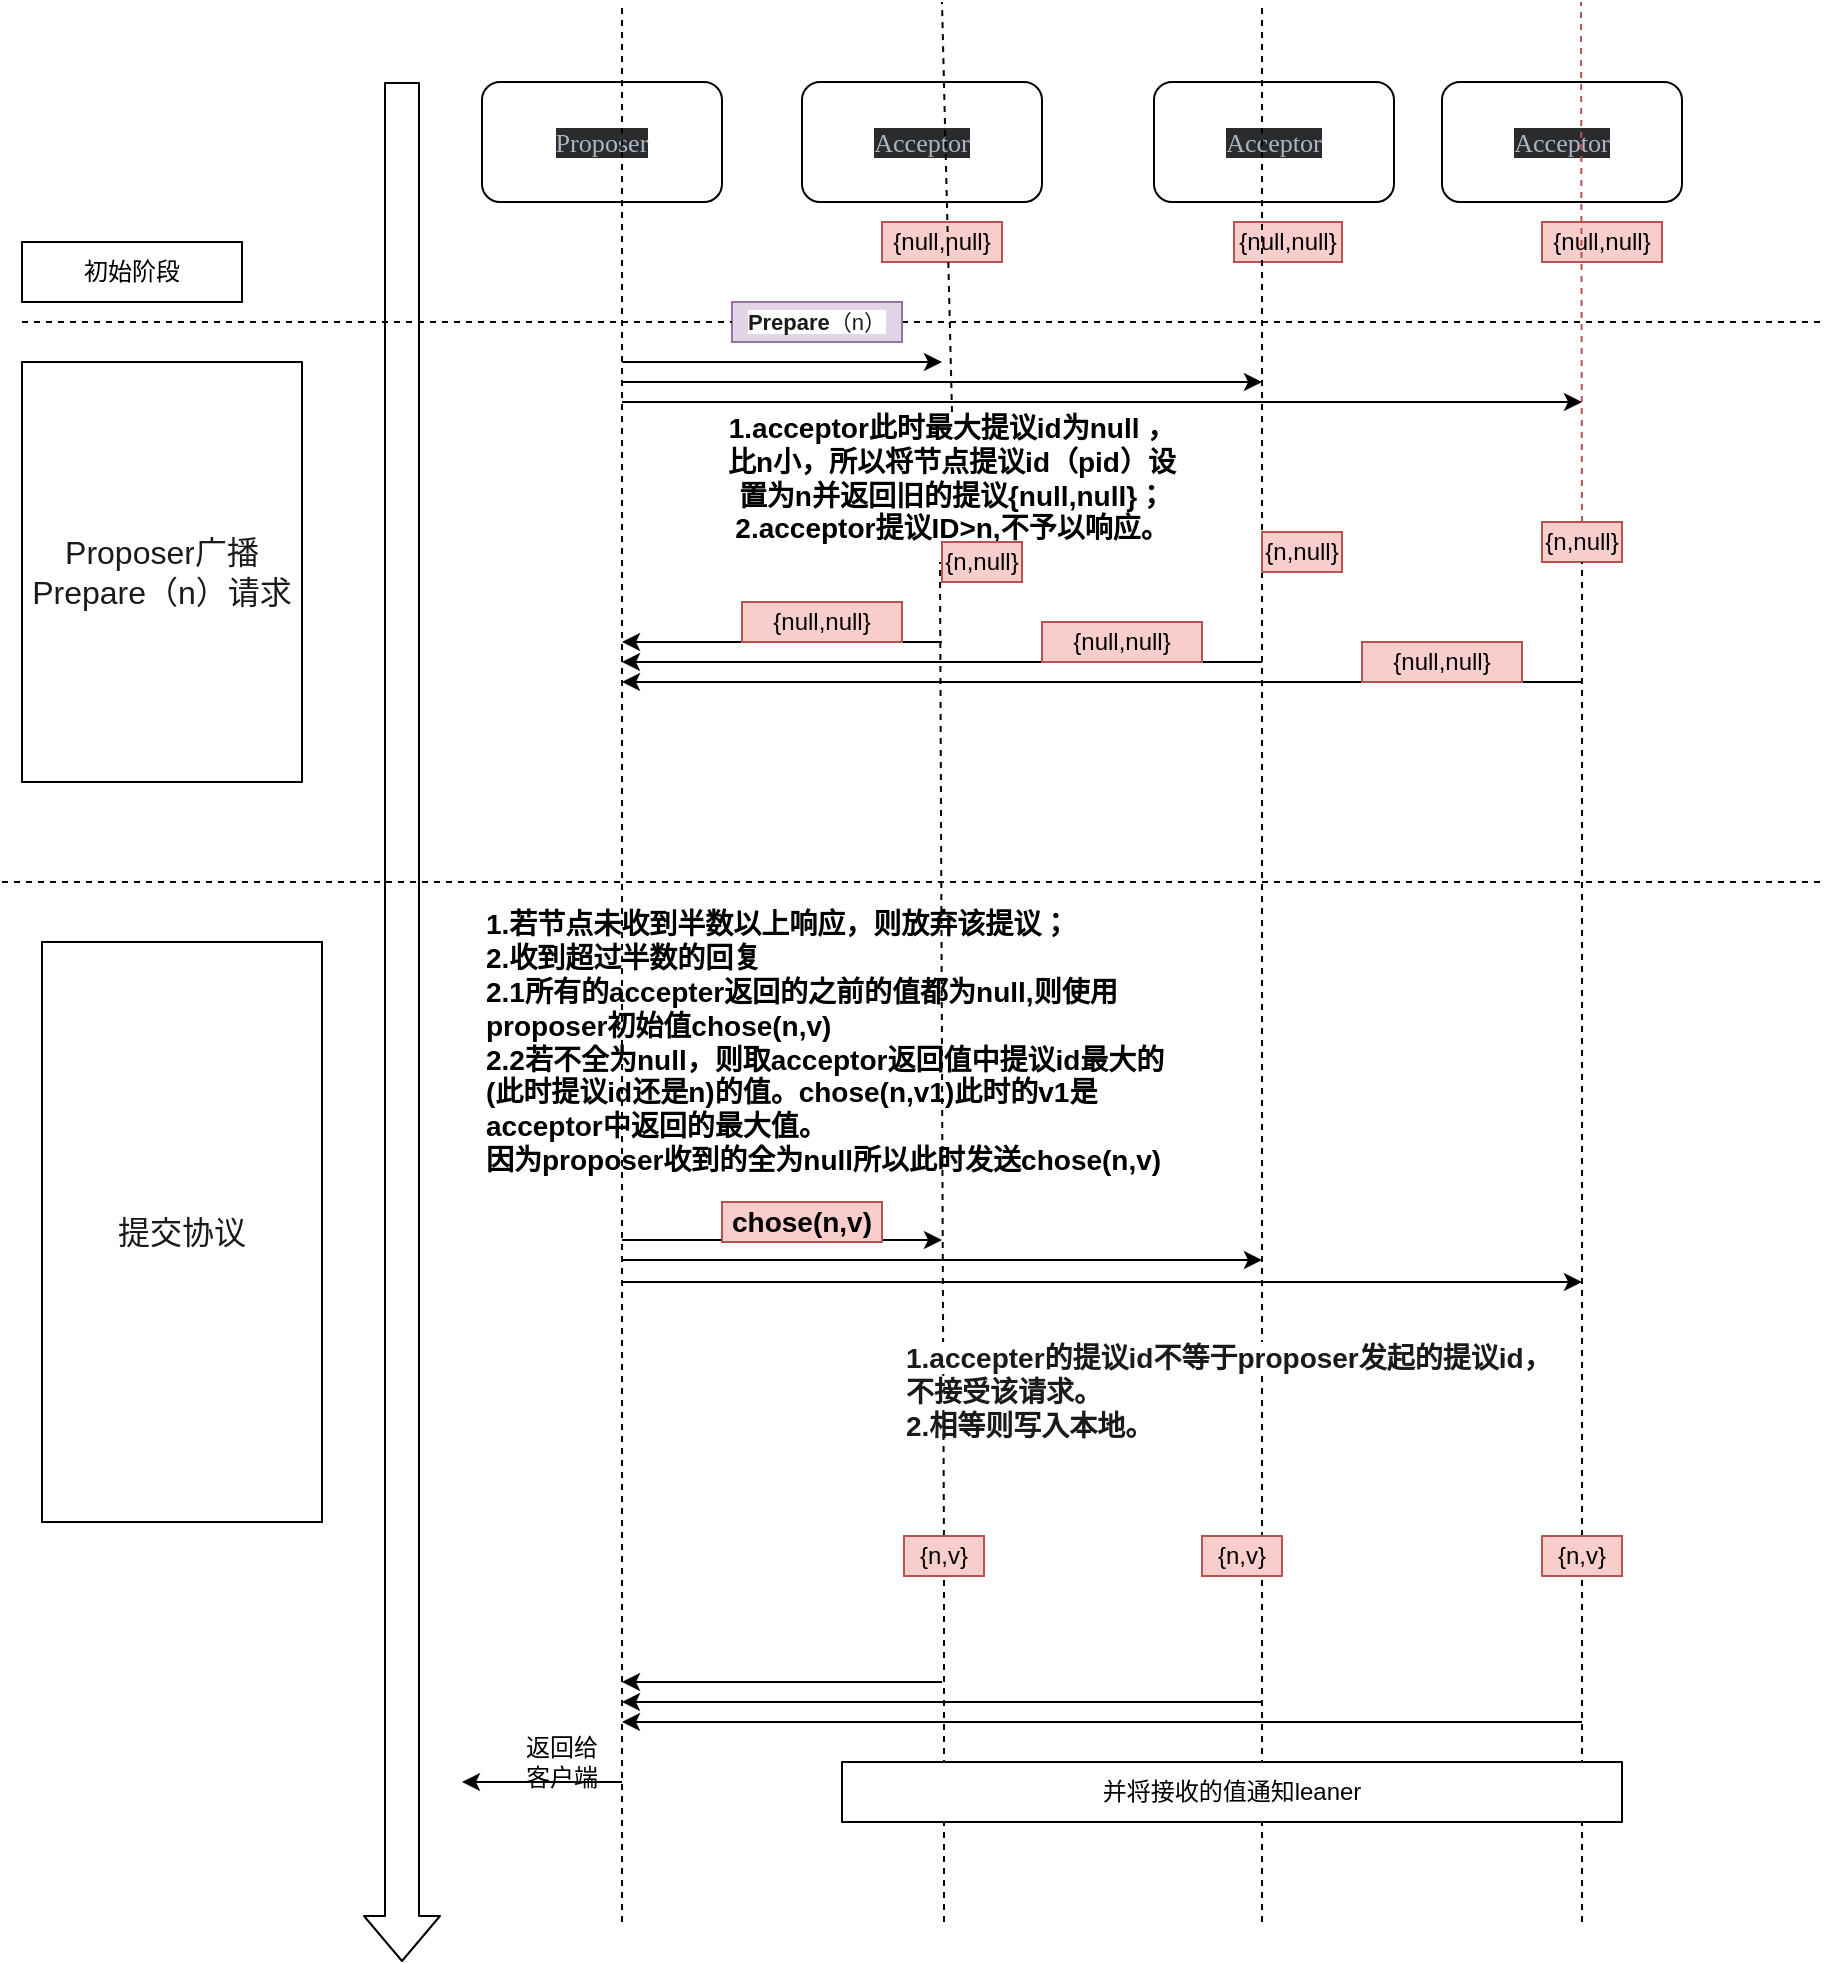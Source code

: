 <mxfile version="12.9.7" type="github">
  <diagram id="-iiCeYNtMU6fgaRHBpvb" name="Page-1">
    <mxGraphModel dx="1141" dy="565" grid="1" gridSize="10" guides="1" tooltips="1" connect="1" arrows="1" fold="1" page="1" pageScale="1" pageWidth="1169" pageHeight="1654" math="0" shadow="0">
      <root>
        <mxCell id="0" />
        <mxCell id="1" parent="0" />
        <mxCell id="RpWfjzz3jhVVTWJDjWZ9-1" value="&lt;pre style=&quot;background-color: #2b2b2b ; color: #a9b7c6 ; font-family: &amp;#34;consolas&amp;#34; ; font-size: 9.8pt&quot;&gt;Proposer&lt;/pre&gt;" style="rounded=1;whiteSpace=wrap;html=1;" parent="1" vertex="1">
          <mxGeometry x="250" y="80" width="120" height="60" as="geometry" />
        </mxCell>
        <mxCell id="RpWfjzz3jhVVTWJDjWZ9-6" value="&lt;pre style=&quot;background-color: #2b2b2b ; color: #a9b7c6 ; font-family: &amp;#34;consolas&amp;#34; ; font-size: 9.8pt&quot;&gt;&lt;pre style=&quot;font-family: &amp;#34;consolas&amp;#34; ; font-size: 9.8pt&quot;&gt;Acceptor&lt;/pre&gt;&lt;/pre&gt;" style="rounded=1;whiteSpace=wrap;html=1;" parent="1" vertex="1">
          <mxGeometry x="410" y="80" width="120" height="60" as="geometry" />
        </mxCell>
        <mxCell id="RpWfjzz3jhVVTWJDjWZ9-7" value="&lt;pre style=&quot;background-color: #2b2b2b ; color: #a9b7c6 ; font-family: &amp;#34;consolas&amp;#34; ; font-size: 9.8pt&quot;&gt;&lt;pre style=&quot;font-family: &amp;#34;consolas&amp;#34; ; font-size: 9.8pt&quot;&gt;Acceptor&lt;/pre&gt;&lt;/pre&gt;" style="rounded=1;whiteSpace=wrap;html=1;" parent="1" vertex="1">
          <mxGeometry x="586" y="80" width="120" height="60" as="geometry" />
        </mxCell>
        <mxCell id="RpWfjzz3jhVVTWJDjWZ9-8" value="" style="shape=flexArrow;endArrow=classic;html=1;width=17;endSize=7.17;" parent="1" edge="1">
          <mxGeometry width="50" height="50" relative="1" as="geometry">
            <mxPoint x="210" y="80" as="sourcePoint" />
            <mxPoint x="210" y="1020" as="targetPoint" />
          </mxGeometry>
        </mxCell>
        <mxCell id="RpWfjzz3jhVVTWJDjWZ9-9" value="" style="endArrow=none;dashed=1;html=1;" parent="1" source="RpWfjzz3jhVVTWJDjWZ9-34" edge="1">
          <mxGeometry width="50" height="50" relative="1" as="geometry">
            <mxPoint x="20" y="200" as="sourcePoint" />
            <mxPoint x="920" y="200" as="targetPoint" />
          </mxGeometry>
        </mxCell>
        <mxCell id="RpWfjzz3jhVVTWJDjWZ9-10" value="&lt;pre style=&quot;background-color: #2b2b2b ; color: #a9b7c6 ; font-family: &amp;#34;consolas&amp;#34; ; font-size: 9.8pt&quot;&gt;&lt;pre style=&quot;font-family: &amp;#34;consolas&amp;#34; ; font-size: 9.8pt&quot;&gt;Acceptor&lt;/pre&gt;&lt;/pre&gt;" style="rounded=1;whiteSpace=wrap;html=1;" parent="1" vertex="1">
          <mxGeometry x="730" y="80" width="120" height="60" as="geometry" />
        </mxCell>
        <mxCell id="RpWfjzz3jhVVTWJDjWZ9-12" value="初始阶段" style="rounded=0;whiteSpace=wrap;html=1;" parent="1" vertex="1">
          <mxGeometry x="20" y="160" width="110" height="30" as="geometry" />
        </mxCell>
        <mxCell id="RpWfjzz3jhVVTWJDjWZ9-13" value="{null,null}" style="text;html=1;strokeColor=#b85450;fillColor=#f8cecc;align=center;verticalAlign=middle;whiteSpace=wrap;rounded=0;" parent="1" vertex="1">
          <mxGeometry x="450" y="150" width="60" height="20" as="geometry" />
        </mxCell>
        <mxCell id="RpWfjzz3jhVVTWJDjWZ9-15" value="{null,null}" style="text;html=1;strokeColor=#b85450;fillColor=#f8cecc;align=center;verticalAlign=middle;whiteSpace=wrap;rounded=0;" parent="1" vertex="1">
          <mxGeometry x="626" y="150" width="54" height="20" as="geometry" />
        </mxCell>
        <mxCell id="RpWfjzz3jhVVTWJDjWZ9-16" value="{null,null}" style="text;html=1;strokeColor=#b85450;fillColor=#f8cecc;align=center;verticalAlign=middle;whiteSpace=wrap;rounded=0;" parent="1" vertex="1">
          <mxGeometry x="780" y="150" width="60" height="20" as="geometry" />
        </mxCell>
        <mxCell id="RpWfjzz3jhVVTWJDjWZ9-18" value="&lt;span style=&quot;color: rgb(26 , 26 , 26) ; font-family: , &amp;#34;blinkmacsystemfont&amp;#34; , &amp;#34;helvetica neue&amp;#34; , &amp;#34;pingfang sc&amp;#34; , &amp;#34;microsoft yahei&amp;#34; , &amp;#34;source han sans sc&amp;#34; , &amp;#34;noto sans cjk sc&amp;#34; , &amp;#34;wenquanyi micro hei&amp;#34; , sans-serif ; font-size: medium ; text-align: left ; background-color: rgb(255 , 255 , 255)&quot;&gt;Proposer&lt;/span&gt;&lt;span style=&quot;color: rgb(26 , 26 , 26) ; font-family: , &amp;#34;blinkmacsystemfont&amp;#34; , &amp;#34;helvetica neue&amp;#34; , &amp;#34;pingfang sc&amp;#34; , &amp;#34;microsoft yahei&amp;#34; , &amp;#34;source han sans sc&amp;#34; , &amp;#34;noto sans cjk sc&amp;#34; , &amp;#34;wenquanyi micro hei&amp;#34; , sans-serif ; font-size: medium ; text-align: left ; background-color: rgb(255 , 255 , 255)&quot;&gt;广播Prepare（n）请求&lt;/span&gt;" style="rounded=0;whiteSpace=wrap;html=1;" parent="1" vertex="1">
          <mxGeometry x="20" y="220" width="140" height="210" as="geometry" />
        </mxCell>
        <mxCell id="RpWfjzz3jhVVTWJDjWZ9-19" value="" style="endArrow=none;dashed=1;html=1;" parent="1" edge="1">
          <mxGeometry width="50" height="50" relative="1" as="geometry">
            <mxPoint x="320" y="1000" as="sourcePoint" />
            <mxPoint x="320" y="40" as="targetPoint" />
          </mxGeometry>
        </mxCell>
        <mxCell id="RpWfjzz3jhVVTWJDjWZ9-20" value="" style="endArrow=none;dashed=1;html=1;exitX=0.5;exitY=0;exitDx=0;exitDy=0;" parent="1" source="RpWfjzz3jhVVTWJDjWZ9-26" edge="1">
          <mxGeometry width="50" height="50" relative="1" as="geometry">
            <mxPoint x="480" y="912.4" as="sourcePoint" />
            <mxPoint x="480" y="40" as="targetPoint" />
          </mxGeometry>
        </mxCell>
        <mxCell id="RpWfjzz3jhVVTWJDjWZ9-21" value="" style="endArrow=none;dashed=1;html=1;" parent="1" edge="1">
          <mxGeometry width="50" height="50" relative="1" as="geometry">
            <mxPoint x="640" y="1000" as="sourcePoint" />
            <mxPoint x="640" y="40" as="targetPoint" />
          </mxGeometry>
        </mxCell>
        <mxCell id="RpWfjzz3jhVVTWJDjWZ9-22" value="" style="endArrow=none;dashed=1;html=1;fillColor=#f8cecc;strokeColor=#b85450;" parent="1" source="RpWfjzz3jhVVTWJDjWZ9-31" edge="1">
          <mxGeometry width="50" height="50" relative="1" as="geometry">
            <mxPoint x="799.5" y="912.4" as="sourcePoint" />
            <mxPoint x="799.5" y="40" as="targetPoint" />
          </mxGeometry>
        </mxCell>
        <mxCell id="RpWfjzz3jhVVTWJDjWZ9-23" value="" style="endArrow=classic;html=1;" parent="1" edge="1">
          <mxGeometry width="50" height="50" relative="1" as="geometry">
            <mxPoint x="320" y="220" as="sourcePoint" />
            <mxPoint x="480" y="220" as="targetPoint" />
          </mxGeometry>
        </mxCell>
        <mxCell id="RpWfjzz3jhVVTWJDjWZ9-24" value="" style="endArrow=classic;html=1;" parent="1" edge="1">
          <mxGeometry width="50" height="50" relative="1" as="geometry">
            <mxPoint x="320" y="230" as="sourcePoint" />
            <mxPoint x="640" y="230" as="targetPoint" />
          </mxGeometry>
        </mxCell>
        <mxCell id="RpWfjzz3jhVVTWJDjWZ9-25" value="" style="endArrow=classic;html=1;" parent="1" edge="1">
          <mxGeometry width="50" height="50" relative="1" as="geometry">
            <mxPoint x="320" y="240" as="sourcePoint" />
            <mxPoint x="800" y="240" as="targetPoint" />
          </mxGeometry>
        </mxCell>
        <mxCell id="RpWfjzz3jhVVTWJDjWZ9-26" value="&lt;b&gt;&lt;font style=&quot;font-size: 14px&quot;&gt;1.acceptor此时最大提议id为null ，比n小，所以将节点提议id（pid）设置为n并返回旧的提议{null,null}；&lt;br&gt;2.acceptor提议ID&amp;gt;n,不予以响应。&lt;/font&gt;&lt;/b&gt;" style="text;html=1;strokeColor=none;fillColor=none;align=center;verticalAlign=middle;whiteSpace=wrap;rounded=0;" parent="1" vertex="1">
          <mxGeometry x="370" y="245" width="230" height="65" as="geometry" />
        </mxCell>
        <mxCell id="RpWfjzz3jhVVTWJDjWZ9-28" value="" style="endArrow=none;dashed=1;html=1;" parent="1" source="zCkBBn80BIB9SUqrNCb9-8" edge="1">
          <mxGeometry width="50" height="50" relative="1" as="geometry">
            <mxPoint x="479" y="912.4" as="sourcePoint" />
            <mxPoint x="479" y="320" as="targetPoint" />
          </mxGeometry>
        </mxCell>
        <mxCell id="RpWfjzz3jhVVTWJDjWZ9-29" value="{n,null}" style="text;html=1;strokeColor=#b85450;fillColor=#f8cecc;align=center;verticalAlign=middle;whiteSpace=wrap;rounded=0;" parent="1" vertex="1">
          <mxGeometry x="480" y="310" width="40" height="20" as="geometry" />
        </mxCell>
        <mxCell id="RpWfjzz3jhVVTWJDjWZ9-30" value="{n,null}" style="text;html=1;strokeColor=#b85450;fillColor=#f8cecc;align=center;verticalAlign=middle;whiteSpace=wrap;rounded=0;" parent="1" vertex="1">
          <mxGeometry x="640" y="305" width="40" height="20" as="geometry" />
        </mxCell>
        <mxCell id="RpWfjzz3jhVVTWJDjWZ9-31" value="{n,null}" style="text;html=1;strokeColor=#b85450;fillColor=#f8cecc;align=center;verticalAlign=middle;whiteSpace=wrap;rounded=0;" parent="1" vertex="1">
          <mxGeometry x="780" y="300" width="40" height="20" as="geometry" />
        </mxCell>
        <mxCell id="RpWfjzz3jhVVTWJDjWZ9-32" value="" style="endArrow=none;dashed=1;html=1;" parent="1" source="zCkBBn80BIB9SUqrNCb9-11" target="RpWfjzz3jhVVTWJDjWZ9-31" edge="1">
          <mxGeometry width="50" height="50" relative="1" as="geometry">
            <mxPoint x="799.5" y="912.4" as="sourcePoint" />
            <mxPoint x="799.5" y="40" as="targetPoint" />
          </mxGeometry>
        </mxCell>
        <mxCell id="RpWfjzz3jhVVTWJDjWZ9-34" value="&lt;span style=&quot;color: rgb(26 , 26 , 26) ; text-align: left ; background-color: rgb(255 , 255 , 255) ; font-size: 11px&quot;&gt;&lt;b&gt;Prepare&lt;/b&gt;（n）&lt;/span&gt;" style="text;html=1;strokeColor=#9673a6;fillColor=#e1d5e7;align=center;verticalAlign=middle;whiteSpace=wrap;rounded=0;" parent="1" vertex="1">
          <mxGeometry x="375" y="190" width="85" height="20" as="geometry" />
        </mxCell>
        <mxCell id="RpWfjzz3jhVVTWJDjWZ9-35" value="" style="endArrow=none;dashed=1;html=1;" parent="1" target="RpWfjzz3jhVVTWJDjWZ9-34" edge="1">
          <mxGeometry width="50" height="50" relative="1" as="geometry">
            <mxPoint x="20" y="200" as="sourcePoint" />
            <mxPoint x="920" y="200" as="targetPoint" />
          </mxGeometry>
        </mxCell>
        <mxCell id="RpWfjzz3jhVVTWJDjWZ9-36" value="" style="endArrow=classic;html=1;" parent="1" edge="1">
          <mxGeometry width="50" height="50" relative="1" as="geometry">
            <mxPoint x="480" y="360" as="sourcePoint" />
            <mxPoint x="320" y="360" as="targetPoint" />
          </mxGeometry>
        </mxCell>
        <mxCell id="RpWfjzz3jhVVTWJDjWZ9-37" value="" style="endArrow=classic;html=1;" parent="1" edge="1">
          <mxGeometry width="50" height="50" relative="1" as="geometry">
            <mxPoint x="640" y="370" as="sourcePoint" />
            <mxPoint x="320" y="370" as="targetPoint" />
          </mxGeometry>
        </mxCell>
        <mxCell id="RpWfjzz3jhVVTWJDjWZ9-38" value="" style="endArrow=classic;html=1;" parent="1" edge="1">
          <mxGeometry width="50" height="50" relative="1" as="geometry">
            <mxPoint x="800" y="380" as="sourcePoint" />
            <mxPoint x="320" y="380" as="targetPoint" />
          </mxGeometry>
        </mxCell>
        <mxCell id="RpWfjzz3jhVVTWJDjWZ9-39" value="{null,null}" style="text;html=1;strokeColor=#b85450;fillColor=#f8cecc;align=center;verticalAlign=middle;whiteSpace=wrap;rounded=0;" parent="1" vertex="1">
          <mxGeometry x="380" y="340" width="80" height="20" as="geometry" />
        </mxCell>
        <mxCell id="RpWfjzz3jhVVTWJDjWZ9-41" value="{null,null}" style="text;html=1;strokeColor=#b85450;fillColor=#f8cecc;align=center;verticalAlign=middle;whiteSpace=wrap;rounded=0;" parent="1" vertex="1">
          <mxGeometry x="530" y="350" width="80" height="20" as="geometry" />
        </mxCell>
        <mxCell id="RpWfjzz3jhVVTWJDjWZ9-42" value="{null,null}" style="text;html=1;strokeColor=#b85450;fillColor=#f8cecc;align=center;verticalAlign=middle;whiteSpace=wrap;rounded=0;" parent="1" vertex="1">
          <mxGeometry x="690" y="360" width="80" height="20" as="geometry" />
        </mxCell>
        <mxCell id="RpWfjzz3jhVVTWJDjWZ9-43" value="" style="endArrow=none;dashed=1;html=1;" parent="1" edge="1">
          <mxGeometry width="50" height="50" relative="1" as="geometry">
            <mxPoint x="10" y="480" as="sourcePoint" />
            <mxPoint x="920" y="480" as="targetPoint" />
          </mxGeometry>
        </mxCell>
        <mxCell id="RpWfjzz3jhVVTWJDjWZ9-44" value="&lt;div style=&quot;text-align: left&quot;&gt;&lt;font color=&quot;#1a1a1a&quot; size=&quot;3&quot;&gt;&lt;span style=&quot;background-color: rgb(255 , 255 , 255)&quot;&gt;提交协议&lt;/span&gt;&lt;/font&gt;&lt;/div&gt;" style="rounded=0;whiteSpace=wrap;html=1;" parent="1" vertex="1">
          <mxGeometry x="30" y="510" width="140" height="290" as="geometry" />
        </mxCell>
        <mxCell id="RpWfjzz3jhVVTWJDjWZ9-45" value="&lt;b&gt;&lt;font style=&quot;font-size: 14px&quot;&gt;1.若节点未收到半数以上响应，则放弃该提议；&lt;br&gt;&lt;div&gt;&lt;b style=&quot;font-size: 12px&quot;&gt;&lt;font style=&quot;font-size: 14px&quot;&gt;2.收到超过半数的回复&lt;/font&gt;&lt;/b&gt;&lt;/div&gt;&lt;div&gt;&lt;b style=&quot;font-size: 12px&quot;&gt;&lt;font style=&quot;font-size: 14px&quot;&gt;2.1所有的accepter返回的之前的值都为null,则使用proposer初始值chose(n,v)&lt;/font&gt;&lt;/b&gt;&lt;/div&gt;&lt;div&gt;&lt;b style=&quot;font-size: 12px&quot;&gt;&lt;font style=&quot;font-size: 14px&quot;&gt;2.2若不全为null，则取acceptor返回值中提议id最大的(此时提议id还是n)的值。chose(n,v1)此时的v1是acceptor中返回的最大值。&lt;/font&gt;&lt;/b&gt;&lt;/div&gt;&lt;div&gt;因为proposer收到的全为null所以此时发送chose(n,v)&lt;/div&gt;&lt;/font&gt;&lt;/b&gt;" style="text;html=1;strokeColor=none;fillColor=none;align=left;verticalAlign=middle;whiteSpace=wrap;rounded=0;" parent="1" vertex="1">
          <mxGeometry x="250" y="480" width="350" height="160" as="geometry" />
        </mxCell>
        <mxCell id="zCkBBn80BIB9SUqrNCb9-2" value="" style="endArrow=classic;html=1;" parent="1" edge="1">
          <mxGeometry width="50" height="50" relative="1" as="geometry">
            <mxPoint x="320" y="659" as="sourcePoint" />
            <mxPoint x="480" y="659" as="targetPoint" />
          </mxGeometry>
        </mxCell>
        <mxCell id="zCkBBn80BIB9SUqrNCb9-3" value="" style="endArrow=classic;html=1;" parent="1" edge="1">
          <mxGeometry width="50" height="50" relative="1" as="geometry">
            <mxPoint x="320" y="669" as="sourcePoint" />
            <mxPoint x="640" y="669" as="targetPoint" />
          </mxGeometry>
        </mxCell>
        <mxCell id="zCkBBn80BIB9SUqrNCb9-4" value="" style="endArrow=classic;html=1;" parent="1" edge="1">
          <mxGeometry width="50" height="50" relative="1" as="geometry">
            <mxPoint x="320" y="680" as="sourcePoint" />
            <mxPoint x="800" y="680" as="targetPoint" />
          </mxGeometry>
        </mxCell>
        <mxCell id="zCkBBn80BIB9SUqrNCb9-5" value="&lt;b style=&quot;text-align: left&quot;&gt;&lt;font style=&quot;font-size: 14px&quot;&gt;chose(n,v)&lt;/font&gt;&lt;/b&gt;" style="text;html=1;strokeColor=#b85450;fillColor=#f8cecc;align=center;verticalAlign=middle;whiteSpace=wrap;rounded=0;" parent="1" vertex="1">
          <mxGeometry x="370" y="640" width="80" height="20" as="geometry" />
        </mxCell>
        <mxCell id="zCkBBn80BIB9SUqrNCb9-6" value="&lt;span style=&quot;color: rgb(26 , 26 , 26) ; font-size: 14px ; background-color: rgb(255 , 255 , 255)&quot;&gt;&lt;b&gt;1.accepter的提议id不等于proposer发起的提议id，不接受该请求。&lt;br&gt;&lt;div&gt;&lt;b&gt;2.相等则写入本地。&lt;/b&gt;&lt;/div&gt;&lt;/b&gt;&lt;/span&gt;" style="text;html=1;strokeColor=none;fillColor=none;align=left;verticalAlign=middle;whiteSpace=wrap;rounded=0;" parent="1" vertex="1">
          <mxGeometry x="460" y="700" width="325" height="70" as="geometry" />
        </mxCell>
        <mxCell id="zCkBBn80BIB9SUqrNCb9-8" value="{n,v}" style="text;html=1;strokeColor=#b85450;fillColor=#f8cecc;align=center;verticalAlign=middle;whiteSpace=wrap;rounded=0;" parent="1" vertex="1">
          <mxGeometry x="461" y="807" width="40" height="20" as="geometry" />
        </mxCell>
        <mxCell id="zCkBBn80BIB9SUqrNCb9-9" value="" style="endArrow=none;dashed=1;html=1;" parent="1" target="zCkBBn80BIB9SUqrNCb9-8" edge="1">
          <mxGeometry width="50" height="50" relative="1" as="geometry">
            <mxPoint x="481" y="1000" as="sourcePoint" />
            <mxPoint x="479" y="320" as="targetPoint" />
          </mxGeometry>
        </mxCell>
        <mxCell id="zCkBBn80BIB9SUqrNCb9-10" value="{n,v}" style="text;html=1;strokeColor=#b85450;fillColor=#f8cecc;align=center;verticalAlign=middle;whiteSpace=wrap;rounded=0;" parent="1" vertex="1">
          <mxGeometry x="610" y="807" width="40" height="20" as="geometry" />
        </mxCell>
        <mxCell id="zCkBBn80BIB9SUqrNCb9-11" value="{n,v}" style="text;html=1;strokeColor=#b85450;fillColor=#f8cecc;align=center;verticalAlign=middle;whiteSpace=wrap;rounded=0;" parent="1" vertex="1">
          <mxGeometry x="780" y="807" width="40" height="20" as="geometry" />
        </mxCell>
        <mxCell id="zCkBBn80BIB9SUqrNCb9-12" value="" style="endArrow=none;dashed=1;html=1;" parent="1" target="zCkBBn80BIB9SUqrNCb9-11" edge="1">
          <mxGeometry width="50" height="50" relative="1" as="geometry">
            <mxPoint x="800" y="1000" as="sourcePoint" />
            <mxPoint x="799.992" y="320" as="targetPoint" />
          </mxGeometry>
        </mxCell>
        <mxCell id="zCkBBn80BIB9SUqrNCb9-13" value="" style="endArrow=classic;html=1;" parent="1" edge="1">
          <mxGeometry width="50" height="50" relative="1" as="geometry">
            <mxPoint x="480" y="880" as="sourcePoint" />
            <mxPoint x="320" y="880" as="targetPoint" />
          </mxGeometry>
        </mxCell>
        <mxCell id="zCkBBn80BIB9SUqrNCb9-14" value="" style="endArrow=classic;html=1;" parent="1" edge="1">
          <mxGeometry width="50" height="50" relative="1" as="geometry">
            <mxPoint x="640" y="890" as="sourcePoint" />
            <mxPoint x="320" y="890" as="targetPoint" />
          </mxGeometry>
        </mxCell>
        <mxCell id="zCkBBn80BIB9SUqrNCb9-15" value="" style="endArrow=classic;html=1;" parent="1" edge="1">
          <mxGeometry width="50" height="50" relative="1" as="geometry">
            <mxPoint x="800" y="900" as="sourcePoint" />
            <mxPoint x="320" y="900" as="targetPoint" />
          </mxGeometry>
        </mxCell>
        <mxCell id="a0NlPNR8hvmsmHynRYcv-1" value="并将接收的值通知leaner" style="rounded=0;whiteSpace=wrap;html=1;" parent="1" vertex="1">
          <mxGeometry x="430" y="920" width="390" height="30" as="geometry" />
        </mxCell>
        <mxCell id="NKFdQvrNEIpfdNFqGf59-1" value="" style="endArrow=classic;html=1;" edge="1" parent="1">
          <mxGeometry width="50" height="50" relative="1" as="geometry">
            <mxPoint x="320" y="930" as="sourcePoint" />
            <mxPoint x="240" y="930" as="targetPoint" />
          </mxGeometry>
        </mxCell>
        <mxCell id="NKFdQvrNEIpfdNFqGf59-5" value="返回给客户端" style="text;html=1;strokeColor=none;fillColor=none;align=center;verticalAlign=middle;whiteSpace=wrap;rounded=0;" vertex="1" parent="1">
          <mxGeometry x="270" y="910" width="40" height="20" as="geometry" />
        </mxCell>
      </root>
    </mxGraphModel>
  </diagram>
</mxfile>
